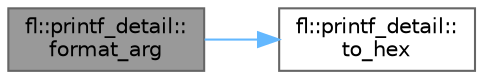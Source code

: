 digraph "fl::printf_detail::format_arg"
{
 // INTERACTIVE_SVG=YES
 // LATEX_PDF_SIZE
  bgcolor="transparent";
  edge [fontname=Helvetica,fontsize=10,labelfontname=Helvetica,labelfontsize=10];
  node [fontname=Helvetica,fontsize=10,shape=box,height=0.2,width=0.4];
  rankdir="LR";
  Node1 [id="Node000001",label="fl::printf_detail::\lformat_arg",height=0.2,width=0.4,color="gray40", fillcolor="grey60", style="filled", fontcolor="black",tooltip=" "];
  Node1 -> Node2 [id="edge1_Node000001_Node000002",color="steelblue1",style="solid",tooltip=" "];
  Node2 [id="Node000002",label="fl::printf_detail::\lto_hex",height=0.2,width=0.4,color="grey40", fillcolor="white", style="filled",URL="$d2/de0/namespacefl_1_1printf__detail_af30aa77ab5f5c6e861e0afdb1e2f8b17.html#af30aa77ab5f5c6e861e0afdb1e2f8b17",tooltip=" "];
}
